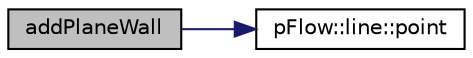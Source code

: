 digraph "addPlaneWall"
{
 // LATEX_PDF_SIZE
  edge [fontname="Helvetica",fontsize="10",labelfontname="Helvetica",labelfontsize="10"];
  node [fontname="Helvetica",fontsize="10",shape=record];
  rankdir="LR";
  Node1 [label="addPlaneWall",height=0.2,width=0.4,color="black", fillcolor="grey75", style="filled", fontcolor="black",tooltip=" "];
  Node1 -> Node2 [color="midnightblue",fontsize="10",style="solid",fontname="Helvetica"];
  Node2 [label="pFlow::line::point",height=0.2,width=0.4,color="black", fillcolor="white", style="filled",URL="$classpFlow_1_1line.html#a6e9513d0b6634e97d81f0d7a3595248a",tooltip=" "];
}
